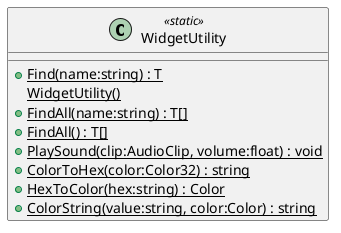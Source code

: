 @startuml
class WidgetUtility <<static>> {
    + {static} Find(name:string) : T
    {static} WidgetUtility()
    + {static} FindAll(name:string) : T[]
    + {static} FindAll() : T[]
    + {static} PlaySound(clip:AudioClip, volume:float) : void
    + {static} ColorToHex(color:Color32) : string
    + {static} HexToColor(hex:string) : Color
    + {static} ColorString(value:string, color:Color) : string
}
@enduml
